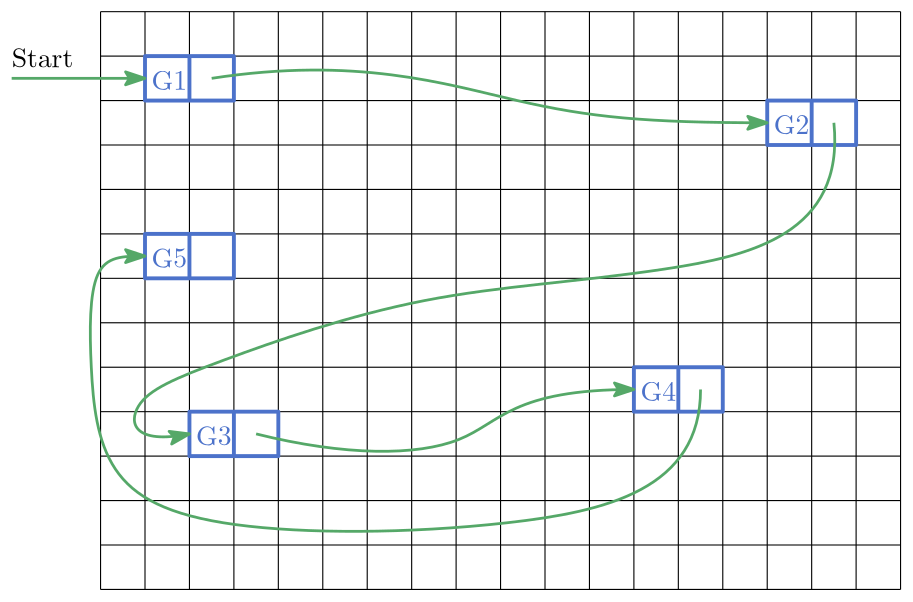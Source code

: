<?xml version="1.0"?>
<!DOCTYPE ipe SYSTEM "ipe.dtd">
<ipe version="70218" creator="Ipe 7.2.24">
<info created="D:20220616165126" modified="D:20230902213643"/>
<ipestyle name="basic">
<symbol name="arrow/arc(spx)">
<path stroke="sym-stroke" fill="sym-stroke" pen="sym-pen">
0 0 m
-1 0.333 l
-1 -0.333 l
h
</path>
</symbol>
<symbol name="arrow/farc(spx)">
<path stroke="sym-stroke" fill="white" pen="sym-pen">
0 0 m
-1 0.333 l
-1 -0.333 l
h
</path>
</symbol>
<symbol name="arrow/ptarc(spx)">
<path stroke="sym-stroke" fill="sym-stroke" pen="sym-pen">
0 0 m
-1 0.333 l
-0.8 0 l
-1 -0.333 l
h
</path>
</symbol>
<symbol name="arrow/fptarc(spx)">
<path stroke="sym-stroke" fill="white" pen="sym-pen">
0 0 m
-1 0.333 l
-0.8 0 l
-1 -0.333 l
h
</path>
</symbol>
<symbol name="mark/circle(sx)" transformations="translations">
<path fill="sym-stroke">
0.6 0 0 0.6 0 0 e
0.4 0 0 0.4 0 0 e
</path>
</symbol>
<symbol name="mark/disk(sx)" transformations="translations">
<path fill="sym-stroke">
0.6 0 0 0.6 0 0 e
</path>
</symbol>
<symbol name="mark/fdisk(sfx)" transformations="translations">
<group>
<path fill="sym-fill">
0.5 0 0 0.5 0 0 e
</path>
<path fill="sym-stroke" fillrule="eofill">
0.6 0 0 0.6 0 0 e
0.4 0 0 0.4 0 0 e
</path>
</group>
</symbol>
<symbol name="mark/box(sx)" transformations="translations">
<path fill="sym-stroke" fillrule="eofill">
-0.6 -0.6 m
0.6 -0.6 l
0.6 0.6 l
-0.6 0.6 l
h
-0.4 -0.4 m
0.4 -0.4 l
0.4 0.4 l
-0.4 0.4 l
h
</path>
</symbol>
<symbol name="mark/square(sx)" transformations="translations">
<path fill="sym-stroke">
-0.6 -0.6 m
0.6 -0.6 l
0.6 0.6 l
-0.6 0.6 l
h
</path>
</symbol>
<symbol name="mark/fsquare(sfx)" transformations="translations">
<group>
<path fill="sym-fill">
-0.5 -0.5 m
0.5 -0.5 l
0.5 0.5 l
-0.5 0.5 l
h
</path>
<path fill="sym-stroke" fillrule="eofill">
-0.6 -0.6 m
0.6 -0.6 l
0.6 0.6 l
-0.6 0.6 l
h
-0.4 -0.4 m
0.4 -0.4 l
0.4 0.4 l
-0.4 0.4 l
h
</path>
</group>
</symbol>
<symbol name="mark/cross(sx)" transformations="translations">
<group>
<path fill="sym-stroke">
-0.43 -0.57 m
0.57 0.43 l
0.43 0.57 l
-0.57 -0.43 l
h
</path>
<path fill="sym-stroke">
-0.43 0.57 m
0.57 -0.43 l
0.43 -0.57 l
-0.57 0.43 l
h
</path>
</group>
</symbol>
<symbol name="arrow/fnormal(spx)">
<path stroke="sym-stroke" fill="white" pen="sym-pen">
0 0 m
-1 0.333 l
-1 -0.333 l
h
</path>
</symbol>
<symbol name="arrow/pointed(spx)">
<path stroke="sym-stroke" fill="sym-stroke" pen="sym-pen">
0 0 m
-1 0.333 l
-0.8 0 l
-1 -0.333 l
h
</path>
</symbol>
<symbol name="arrow/fpointed(spx)">
<path stroke="sym-stroke" fill="white" pen="sym-pen">
0 0 m
-1 0.333 l
-0.8 0 l
-1 -0.333 l
h
</path>
</symbol>
<symbol name="arrow/linear(spx)">
<path stroke="sym-stroke" pen="sym-pen">
-1 0.333 m
0 0 l
-1 -0.333 l
</path>
</symbol>
<symbol name="arrow/fdouble(spx)">
<path stroke="sym-stroke" fill="white" pen="sym-pen">
0 0 m
-1 0.333 l
-1 -0.333 l
h
-1 0 m
-2 0.333 l
-2 -0.333 l
h
</path>
</symbol>
<symbol name="arrow/double(spx)">
<path stroke="sym-stroke" fill="sym-stroke" pen="sym-pen">
0 0 m
-1 0.333 l
-1 -0.333 l
h
-1 0 m
-2 0.333 l
-2 -0.333 l
h
</path>
</symbol>
<anglesize name="22.5 deg" value="22.5"/>
<anglesize name="30 deg" value="30"/>
<anglesize name="45 deg" value="45"/>
<anglesize name="60 deg" value="60"/>
<anglesize name="90 deg" value="90"/>
<arrowsize name="large" value="10"/>
<arrowsize name="small" value="5"/>
<arrowsize name="tiny" value="3"/>
<color name="blue" value="0 0 1"/>
<color name="brown" value="0.647 0.165 0.165"/>
<color name="darkblue" value="0 0 0.545"/>
<color name="darkcyan" value="0 0.545 0.545"/>
<color name="darkgray" value="0.663"/>
<color name="darkgreen" value="0 0.392 0"/>
<color name="darkmagenta" value="0.545 0 0.545"/>
<color name="darkorange" value="1 0.549 0"/>
<color name="darkred" value="0.545 0 0"/>
<color name="gold" value="1 0.843 0"/>
<color name="gray" value="0.745"/>
<color name="green" value="0 1 0"/>
<color name="lightblue" value="0.678 0.847 0.902"/>
<color name="lightcyan" value="0.878 1 1"/>
<color name="lightgray" value="0.827"/>
<color name="lightgreen" value="0.565 0.933 0.565"/>
<color name="lightyellow" value="1 1 0.878"/>
<color name="navy" value="0 0 0.502"/>
<color name="orange" value="1 0.647 0"/>
<color name="pink" value="1 0.753 0.796"/>
<color name="purple" value="0.627 0.125 0.941"/>
<color name="red" value="1 0 0"/>
<color name="sbblue" value="0.298 0.447 0.79"/>
<color name="sbgreen" value="0.333 0.658 0.407"/>
<color name="sborange" value="0.866 0.517 0.321"/>
<color name="sbpurple" value="0.505 0.447 0.698"/>
<color name="sbred" value="0.768 0.305 0.321"/>
<color name="seagreen" value="0.18 0.545 0.341"/>
<color name="turquoise" value="0.251 0.878 0.816"/>
<color name="verydarkgray" value="0.4"/>
<color name="violet" value="0.933 0.51 0.933"/>
<color name="yellow" value="1 1 0"/>
<dashstyle name="dash dot dotted" value="[4 2 1 2 1 2] 0"/>
<dashstyle name="dash dotted" value="[4 2 1 2] 0"/>
<dashstyle name="dashed" value="[4] 0"/>
<dashstyle name="dotted" value="[1 3] 0"/>
<gridsize name="10 pts (~3.5 mm)" value="10"/>
<gridsize name="14 pts (~5 mm)" value="14"/>
<gridsize name="16 pts (~6 mm)" value="16"/>
<gridsize name="20 pts (~7 mm)" value="20"/>
<gridsize name="28 pts (~10 mm)" value="28"/>
<gridsize name="32 pts (~12 mm)" value="32"/>
<gridsize name="4 pts" value="4"/>
<gridsize name="56 pts (~20 mm)" value="56"/>
<gridsize name="8 pts (~3 mm)" value="8"/>
<opacity name="10%" value="0.1"/>
<opacity name="30%" value="0.3"/>
<opacity name="50%" value="0.5"/>
<opacity name="75%" value="0.75"/>
<pen name="fat" value="1.2"/>
<pen name="heavier" value="0.8"/>
<pen name="ultrafat" value="2"/>
<symbolsize name="large" value="5"/>
<symbolsize name="small" value="2"/>
<symbolsize name="tiny" value="1.1"/>
<textsize name="Huge" value="\Huge"/>
<textsize name="LARGE" value="\LARGE"/>
<textsize name="Large" value="\Large"/>
<textsize name="footnote" value="\footnotesize"/>
<textsize name="huge" value="\huge"/>
<textsize name="large" value="\large"/>
<textsize name="small" value="\small"/>
<textsize name="tiny" value="\tiny"/>
<textstyle name="center" begin="\begin{center}" end="\end{center}"/>
<textstyle name="item" begin="\begin{itemize}\item{}" end="\end{itemize}"/>
<textstyle name="itemize" begin="\begin{itemize}" end="\end{itemize}"/>
<tiling name="falling" angle="-60" step="4" width="1"/>
<tiling name="rising" angle="30" step="4" width="1"/>
</ipestyle>
<page>
<layer name="alpha"/>
<view layers="alpha" active="alpha"/>
<path layer="alpha" fill="white">
44 820 m
44 604 l
372 604 l
372 820 l
h
</path>
<path transformations="rigid" stroke="black" pen="0.4">
80 816 m
368 816 l
</path>
<path matrix="1 0 0 1 0 -16" transformations="rigid" stroke="black" pen="0.4">
80 816 m
368 816 l
</path>
<path matrix="1 0 0 1 0 -32" transformations="rigid" stroke="black" pen="0.4">
80 816 m
368 816 l
</path>
<path matrix="1 0 0 1 0 -48" transformations="rigid" stroke="black" pen="0.4">
80 816 m
368 816 l
</path>
<path matrix="1 0 0 1 0 -64" transformations="rigid" stroke="black" pen="0.4">
80 816 m
368 816 l
</path>
<path matrix="1 0 0 1 0 -80" transformations="rigid" stroke="black" pen="0.4">
80 816 m
368 816 l
</path>
<path matrix="1 0 0 1 0 -96" transformations="rigid" stroke="black" pen="0.4">
80 816 m
368 816 l
</path>
<path matrix="1 0 0 1 0 -112" transformations="rigid" stroke="black" pen="0.4">
80 816 m
368 816 l
</path>
<path matrix="1 0 0 1 0 -128" transformations="rigid" stroke="black" pen="0.4">
80 816 m
368 816 l
</path>
<path matrix="1 0 0 1 0 -144" transformations="rigid" stroke="black" pen="0.4">
80 816 m
368 816 l
</path>
<path matrix="1 0 0 1 0 -160" transformations="rigid" stroke="black" pen="0.4">
80 816 m
368 816 l
</path>
<path matrix="1 0 0 1 0 -176" transformations="rigid" stroke="black" pen="0.4">
80 816 m
368 816 l
</path>
<path matrix="1 0 0 1 0 -192" transformations="rigid" stroke="black" pen="0.4">
80 816 m
368 816 l
</path>
<path matrix="1 0 0 1 0 -208" transformations="rigid" stroke="black" pen="0.4">
80 816 m
368 816 l
</path>
<path transformations="rigid" stroke="black" pen="0.4">
80 816 m
80 608 l
</path>
<path transformations="rigid" stroke="black" pen="0.4">
96 816 m
96 608 l
</path>
<path transformations="rigid" stroke="black" pen="0.4">
112 816 m
112 608 l
</path>
<path transformations="rigid" stroke="black" pen="0.4">
128 816 m
128 608 l
</path>
<path transformations="rigid" stroke="black" pen="0.4">
144 816 m
144 608 l
</path>
<path transformations="rigid" stroke="black" pen="0.4">
160 816 m
160 608 l
</path>
<path matrix="1 0 0 1 16 0" transformations="rigid" stroke="black" pen="0.4">
160 816 m
160 608 l
</path>
<path matrix="1 0 0 1 32 0" transformations="rigid" stroke="black" pen="0.4">
160 816 m
160 608 l
</path>
<path matrix="1 0 0 1 48 0" transformations="rigid" stroke="black" pen="0.4">
160 816 m
160 608 l
</path>
<path matrix="1 0 0 1 80 0" transformations="rigid" stroke="black" pen="0.4">
144 816 m
144 608 l
</path>
<path matrix="1 0 0 1 80 0" transformations="rigid" stroke="black" pen="0.4">
160 816 m
160 608 l
</path>
<path matrix="1 0 0 1 96 0" transformations="rigid" stroke="black" pen="0.4">
160 816 m
160 608 l
</path>
<path matrix="1 0 0 1 112 0" transformations="rigid" stroke="black" pen="0.4">
160 816 m
160 608 l
</path>
<path matrix="1 0 0 1 128 0" transformations="rigid" stroke="black" pen="0.4">
160 816 m
160 608 l
</path>
<path matrix="1 0 0 1 160 0" transformations="rigid" stroke="black" pen="0.4">
144 816 m
144 608 l
</path>
<path matrix="1 0 0 1 160 0" transformations="rigid" stroke="black" pen="0.4">
160 816 m
160 608 l
</path>
<path matrix="1 0 0 1 176 0" transformations="rigid" stroke="black" pen="0.4">
160 816 m
160 608 l
</path>
<path matrix="1 0 0 1 192 0" transformations="rigid" stroke="black" pen="0.4">
160 816 m
160 608 l
</path>
<path matrix="1 0 0 1 208 0" transformations="rigid" stroke="black" pen="0.4">
160 816 m
160 608 l
</path>
<path transformations="rigid" stroke="sbblue" pen="1.4">
96 800 m
96 784 l
128 784 l
128 800 l
h
</path>
<text matrix="1 0 0 1 -5.64246 -4.07385" transformations="translations" pos="104 792" stroke="sbblue" type="label" width="12.799" height="6.808" depth="0" valign="baseline">G1</text>
<path matrix="1 0 0 1 224 -16" transformations="rigid" stroke="sbblue" pen="1.4">
96 800 m
96 784 l
128 784 l
128 800 l
h
</path>
<text matrix="1 0 0 1 218.358 -20.0739" transformations="translations" pos="104 792" stroke="sbblue" type="label" width="12.799" height="6.808" depth="0" valign="baseline">G2</text>
<path matrix="1 0 0 1 176 -112" transformations="rigid" stroke="sbblue" pen="1.4">
96 800 m
96 784 l
128 784 l
128 800 l
h
</path>
<text matrix="1 0 0 1 170.358 -116.074" transformations="translations" pos="104 792" stroke="sbblue" type="label" width="12.799" height="6.808" depth="0" valign="baseline">G4</text>
<path matrix="1 0 0 1 16 -128" transformations="rigid" stroke="sbblue" pen="1.4">
96 800 m
96 784 l
128 784 l
128 800 l
h
</path>
<text matrix="1 0 0 1 10.3575 -132.074" transformations="translations" pos="104 792" stroke="sbblue" type="label" width="12.799" height="6.808" depth="0" valign="baseline">G3</text>
<path matrix="1 0 0 1 0 -64" transformations="rigid" stroke="sbblue" pen="1.4">
96 800 m
96 784 l
128 784 l
128 800 l
h
</path>
<text matrix="1 0 0 1 -5.64246 -68.0738" transformations="translations" pos="104 792" stroke="sbblue" type="label" width="12.799" height="6.808" depth="0" valign="baseline">G5</text>
<path transformations="rigid" stroke="sbgreen" pen="1" arrow="ptarc/normal">
120 792 m
172 800
236 780
276 776
320 776 c
</path>
<path transformations="rigid" stroke="sbgreen" pen="1" arrow="ptarc/normal">
344 776 m
348 736
280 720
196 716
116 688
88 676
92 660
112 664 c
</path>
<path transformations="rigid" stroke="sbgreen" pen="1" arrow="ptarc/normal">
136 664 m
168 656
220 656
228 680
272 680 c
</path>
<path transformations="rigid" stroke="sbgreen" pen="1" arrow="ptarc/normal">
296 680 m
296 644
228 628
116 628
80 648
76 688
76 728
88 728
96 728 c
</path>
<path transformations="rigid" stroke="sbgreen" pen="1" arrow="ptarc/normal">
48 792 m
96 792 l
</path>
<text matrix="1 0 0 1 -4 -8" transformations="translations" pos="52 804" stroke="black" type="label" width="22.167" height="6.808" depth="0" valign="baseline">Start</text>
<path transformations="rigid" stroke="sbblue" pen="1.4">
112 800 m
112 784 l
</path>
<path transformations="rigid" stroke="sbblue" pen="1.4">
336 784 m
336 768 l
</path>
<path transformations="rigid" stroke="sbblue" pen="1.4">
288 688 m
288 672 l
</path>
<path transformations="rigid" stroke="sbblue" pen="1.4">
128 672 m
128 656 l
</path>
<path transformations="rigid" stroke="sbblue" pen="1.4">
112 736 m
112 720 l
</path>
</page>
</ipe>
